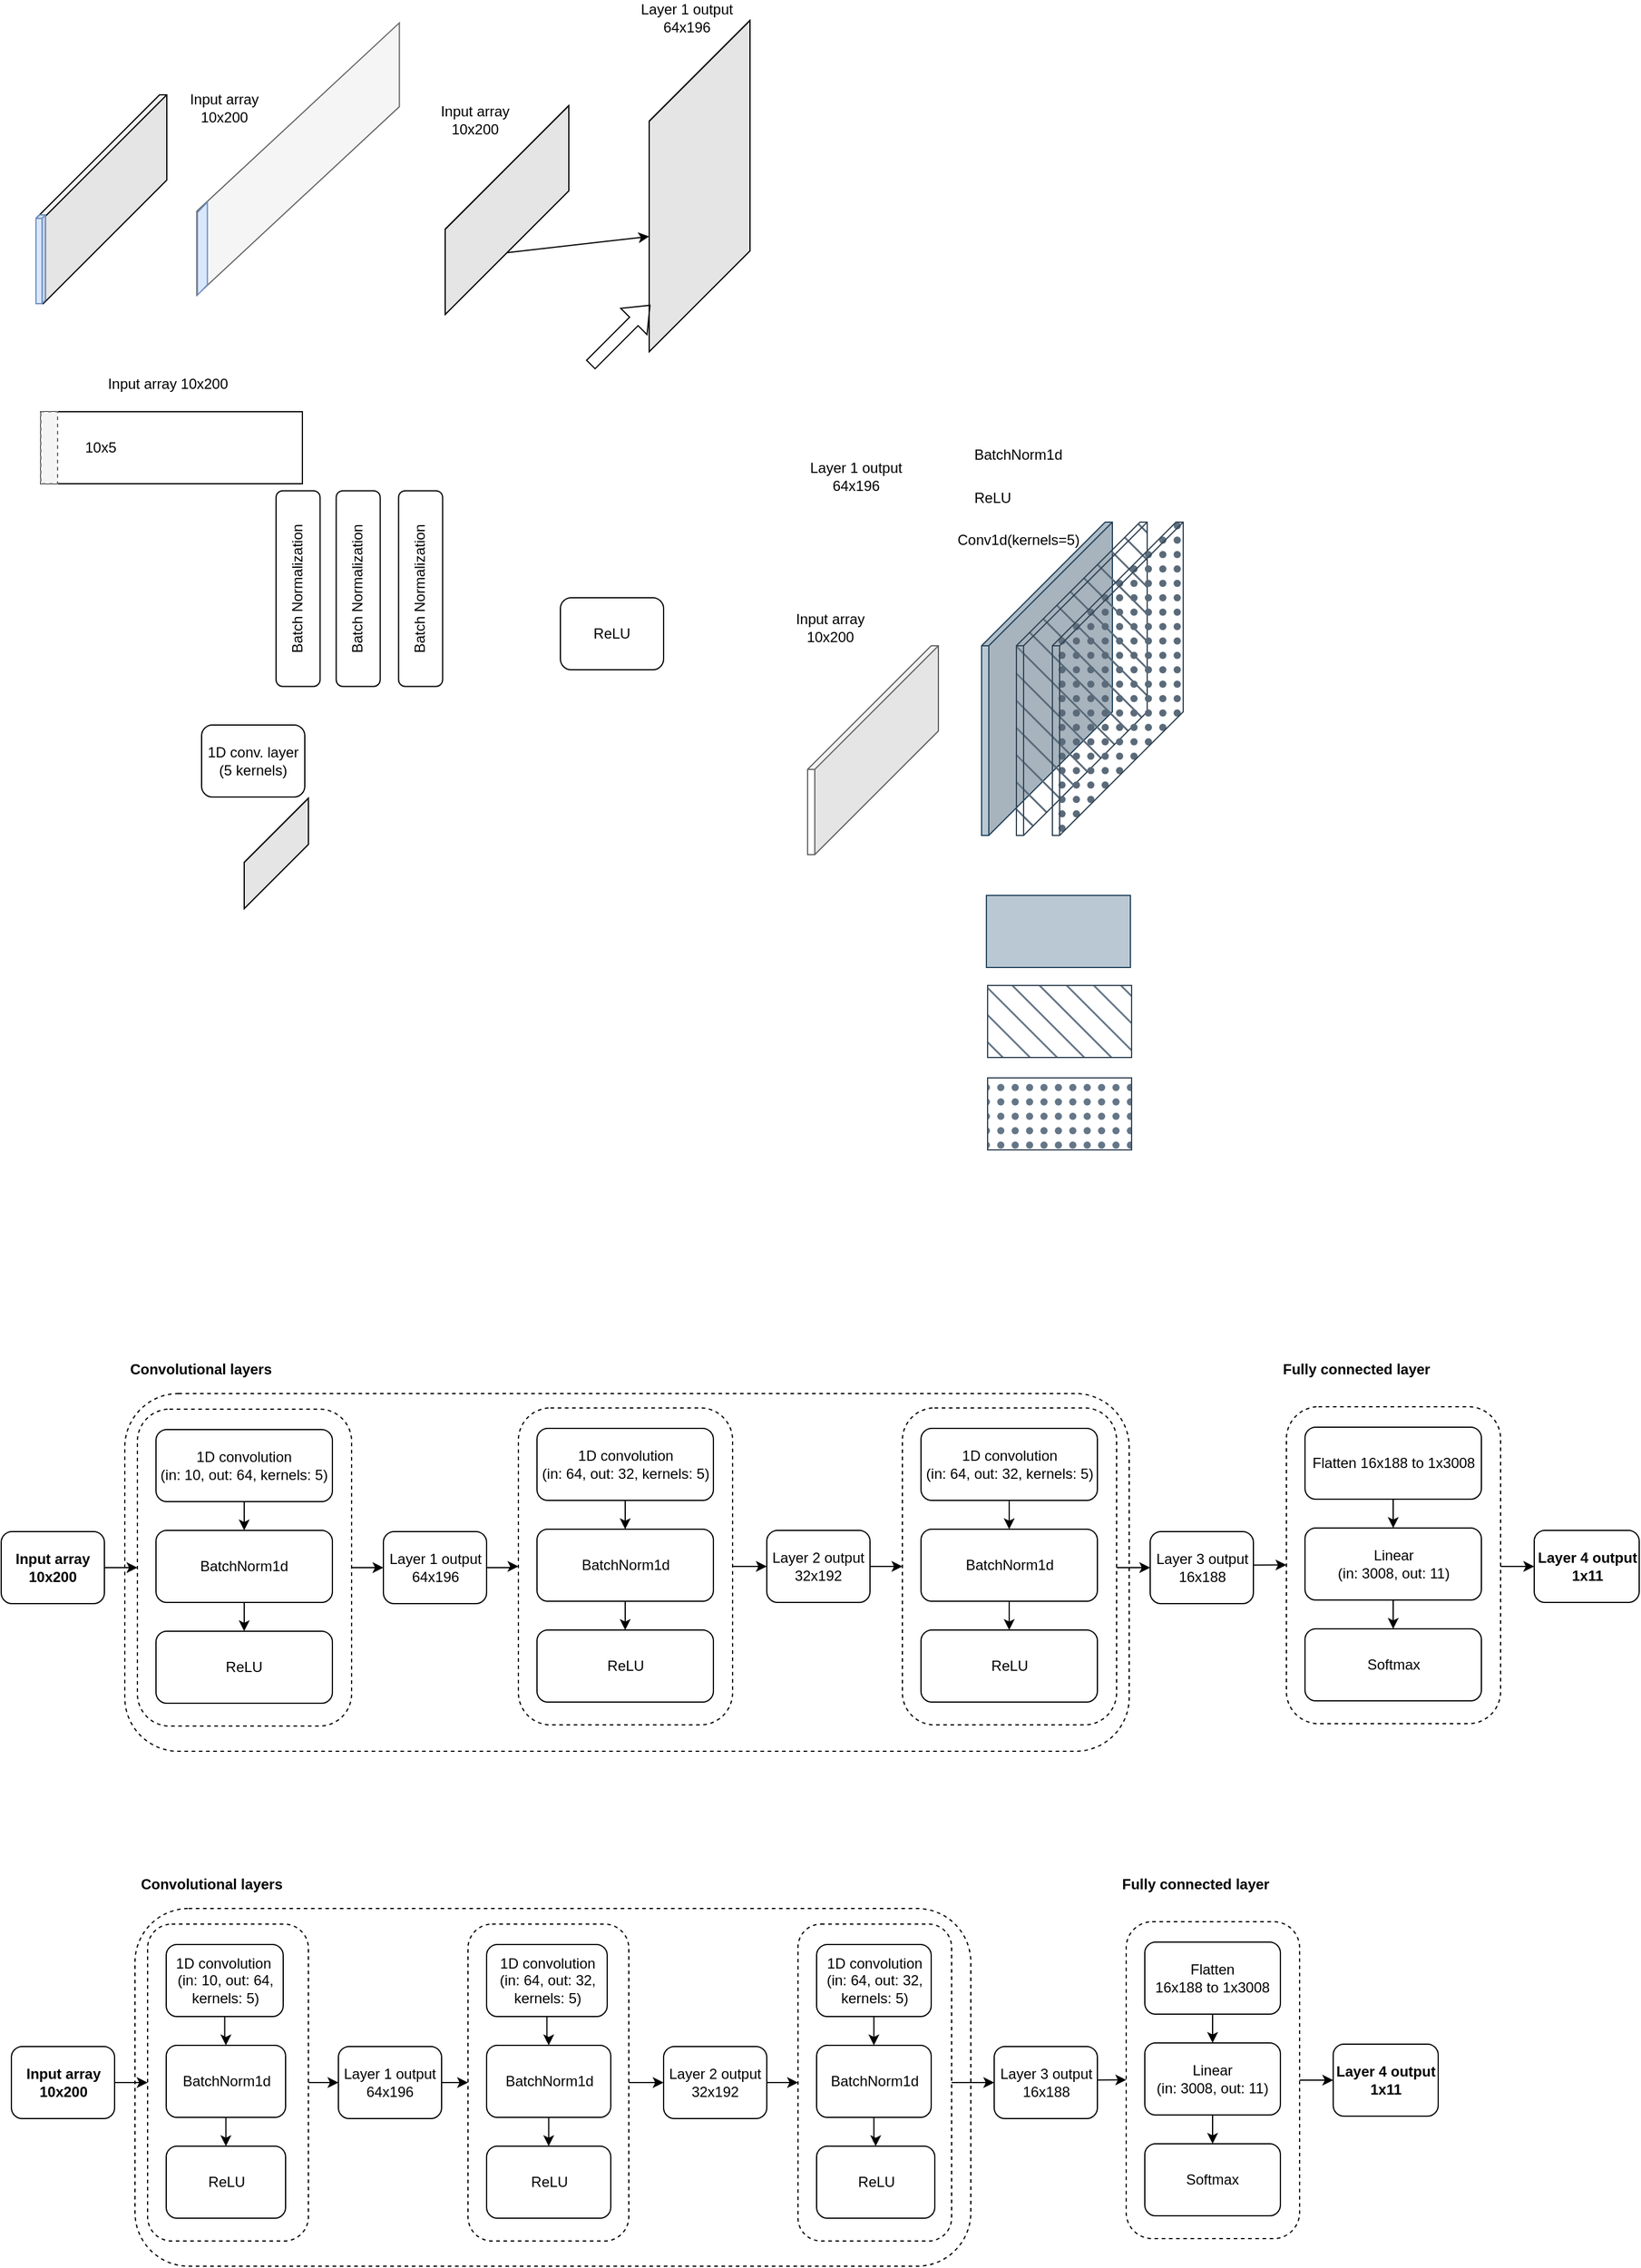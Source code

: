 <mxfile version="27.1.1">
  <diagram name="Page-1" id="Fx0gVlOb5-JGVxCxFE93">
    <mxGraphModel dx="1566" dy="1008" grid="0" gridSize="10" guides="1" tooltips="1" connect="1" arrows="1" fold="1" page="1" pageScale="1" pageWidth="850" pageHeight="1100" math="0" shadow="0">
      <root>
        <mxCell id="0" />
        <mxCell id="1" parent="0" />
        <mxCell id="86LHdU2vCGSLefOTwFRN-108" value="" style="rounded=1;whiteSpace=wrap;html=1;fillColor=none;dashed=1;" vertex="1" parent="1">
          <mxGeometry x="139" y="1188" width="837" height="298" as="geometry" />
        </mxCell>
        <mxCell id="86LHdU2vCGSLefOTwFRN-149" value="" style="rounded=1;whiteSpace=wrap;html=1;fillColor=none;dashed=1;" vertex="1" parent="1">
          <mxGeometry x="147.5" y="1617" width="696.5" height="298" as="geometry" />
        </mxCell>
        <mxCell id="86LHdU2vCGSLefOTwFRN-62" style="edgeStyle=orthogonalEdgeStyle;rounded=0;orthogonalLoop=1;jettySize=auto;html=1;" edge="1" parent="1" source="86LHdU2vCGSLefOTwFRN-57" target="86LHdU2vCGSLefOTwFRN-61">
          <mxGeometry relative="1" as="geometry" />
        </mxCell>
        <mxCell id="86LHdU2vCGSLefOTwFRN-57" value="" style="rounded=1;whiteSpace=wrap;html=1;fillColor=none;dashed=1;" vertex="1" parent="1">
          <mxGeometry x="149.5" y="1201" width="178.5" height="264" as="geometry" />
        </mxCell>
        <mxCell id="86LHdU2vCGSLefOTwFRN-22" value="" style="shape=parallelogram;perimeter=parallelogramPerimeter;whiteSpace=wrap;html=1;fixedSize=1;rotation=-90;flipH=1;size=156.924;fillColor=#f5f5f5;strokeColor=#666666;fontColor=#333333;" vertex="1" parent="1">
          <mxGeometry x="170.01" y="75.05" width="226.78" height="168.79" as="geometry" />
        </mxCell>
        <mxCell id="86LHdU2vCGSLefOTwFRN-1" value="" style="shape=cube;whiteSpace=wrap;html=1;boundedLbl=1;backgroundOutline=1;darkOpacity=0.05;darkOpacity2=0.1;flipH=1;size=103;" vertex="1" parent="1">
          <mxGeometry x="65" y="106" width="109" height="174" as="geometry" />
        </mxCell>
        <mxCell id="86LHdU2vCGSLefOTwFRN-5" value="Input array 10x200" style="text;html=1;align=center;verticalAlign=middle;whiteSpace=wrap;rounded=0;" vertex="1" parent="1">
          <mxGeometry x="192" y="102" width="60" height="30" as="geometry" />
        </mxCell>
        <mxCell id="86LHdU2vCGSLefOTwFRN-7" value="" style="rounded=0;whiteSpace=wrap;html=1;" vertex="1" parent="1">
          <mxGeometry x="69" y="370" width="218" height="60" as="geometry" />
        </mxCell>
        <mxCell id="86LHdU2vCGSLefOTwFRN-8" value="Input array 10x200" style="text;html=1;align=center;verticalAlign=middle;whiteSpace=wrap;rounded=0;" vertex="1" parent="1">
          <mxGeometry x="113" y="332" width="124" height="30" as="geometry" />
        </mxCell>
        <mxCell id="86LHdU2vCGSLefOTwFRN-10" value="" style="rounded=0;whiteSpace=wrap;html=1;dashed=1;fillColor=#f5f5f5;fontColor=#333333;strokeColor=#666666;" vertex="1" parent="1">
          <mxGeometry x="69" y="370" width="14" height="60" as="geometry" />
        </mxCell>
        <mxCell id="86LHdU2vCGSLefOTwFRN-15" value="10x5" style="text;html=1;align=center;verticalAlign=middle;whiteSpace=wrap;rounded=0;" vertex="1" parent="1">
          <mxGeometry x="89" y="385" width="60" height="30" as="geometry" />
        </mxCell>
        <mxCell id="86LHdU2vCGSLefOTwFRN-19" value="" style="shape=parallelogram;perimeter=parallelogramPerimeter;whiteSpace=wrap;html=1;fixedSize=1;rotation=-90;flipH=1;size=8.54;fillColor=#dae8fc;strokeColor=#6c8ebf;" vertex="1" parent="1">
          <mxGeometry x="165" y="230" width="77.38" height="8.25" as="geometry" />
        </mxCell>
        <mxCell id="86LHdU2vCGSLefOTwFRN-20" value="" style="shape=cube;whiteSpace=wrap;html=1;boundedLbl=1;backgroundOutline=1;darkOpacity=0.05;darkOpacity2=0.1;flipH=1;size=3;fillColor=#dae8fc;strokeColor=#6c8ebf;" vertex="1" parent="1">
          <mxGeometry x="65" y="206" width="8" height="74" as="geometry" />
        </mxCell>
        <mxCell id="86LHdU2vCGSLefOTwFRN-23" value="" style="shape=cube;whiteSpace=wrap;html=1;boundedLbl=1;backgroundOutline=1;darkOpacity=0.05;darkOpacity2=0.1;flipH=1;size=103;" vertex="1" parent="1">
          <mxGeometry x="406" y="115" width="103" height="174" as="geometry" />
        </mxCell>
        <mxCell id="86LHdU2vCGSLefOTwFRN-25" value="Input array 10x200" style="text;html=1;align=center;verticalAlign=middle;whiteSpace=wrap;rounded=0;" vertex="1" parent="1">
          <mxGeometry x="401" y="112" width="60" height="30" as="geometry" />
        </mxCell>
        <mxCell id="86LHdU2vCGSLefOTwFRN-26" value="1D conv. layer&lt;div&gt;(5 kernels)&lt;/div&gt;" style="rounded=1;whiteSpace=wrap;html=1;" vertex="1" parent="1">
          <mxGeometry x="203" y="631" width="86" height="60" as="geometry" />
        </mxCell>
        <mxCell id="86LHdU2vCGSLefOTwFRN-27" value="Batch Normalization" style="rounded=1;whiteSpace=wrap;html=1;rotation=-90;" vertex="1" parent="1">
          <mxGeometry x="201.9" y="499.01" width="163" height="36.66" as="geometry" />
        </mxCell>
        <mxCell id="86LHdU2vCGSLefOTwFRN-29" value="ReLU" style="rounded=1;whiteSpace=wrap;html=1;" vertex="1" parent="1">
          <mxGeometry x="502" y="525" width="86" height="60" as="geometry" />
        </mxCell>
        <mxCell id="86LHdU2vCGSLefOTwFRN-30" value="" style="shape=cube;whiteSpace=wrap;html=1;boundedLbl=1;backgroundOutline=1;darkOpacity=0.05;darkOpacity2=0.1;flipH=1;size=103;" vertex="1" parent="1">
          <mxGeometry x="576" y="44" width="84" height="276" as="geometry" />
        </mxCell>
        <mxCell id="86LHdU2vCGSLefOTwFRN-31" value="Layer 1 output 64x196" style="text;html=1;align=center;verticalAlign=middle;whiteSpace=wrap;rounded=0;" vertex="1" parent="1">
          <mxGeometry x="567" y="27" width="81" height="30" as="geometry" />
        </mxCell>
        <mxCell id="86LHdU2vCGSLefOTwFRN-32" value="" style="shape=cube;whiteSpace=wrap;html=1;boundedLbl=1;backgroundOutline=1;darkOpacity=0.05;darkOpacity2=0.1;flipH=1;size=103;" vertex="1" parent="1">
          <mxGeometry x="238.5" y="692" width="53.5" height="92" as="geometry" />
        </mxCell>
        <mxCell id="86LHdU2vCGSLefOTwFRN-33" value="" style="endArrow=classic;html=1;rounded=0;entryX=0;entryY=0;entryDx=84;entryDy=180;entryPerimeter=0;exitX=0;exitY=0;exitDx=51.5;exitDy=122.5;exitPerimeter=0;" edge="1" parent="1" source="86LHdU2vCGSLefOTwFRN-23" target="86LHdU2vCGSLefOTwFRN-30">
          <mxGeometry width="50" height="50" relative="1" as="geometry">
            <mxPoint x="527" y="331" as="sourcePoint" />
            <mxPoint x="577" y="281" as="targetPoint" />
          </mxGeometry>
        </mxCell>
        <mxCell id="86LHdU2vCGSLefOTwFRN-34" value="" style="shape=flexArrow;endArrow=classic;html=1;rounded=0;" edge="1" parent="1">
          <mxGeometry width="50" height="50" relative="1" as="geometry">
            <mxPoint x="527" y="331" as="sourcePoint" />
            <mxPoint x="577" y="281" as="targetPoint" />
          </mxGeometry>
        </mxCell>
        <mxCell id="86LHdU2vCGSLefOTwFRN-35" value="Batch Normalization" style="rounded=1;whiteSpace=wrap;html=1;rotation=-90;" vertex="1" parent="1">
          <mxGeometry x="252" y="499.01" width="163" height="36.66" as="geometry" />
        </mxCell>
        <mxCell id="86LHdU2vCGSLefOTwFRN-36" value="Batch Normalization" style="rounded=1;whiteSpace=wrap;html=1;rotation=-90;" vertex="1" parent="1">
          <mxGeometry x="304.0" y="499.01" width="163" height="36.66" as="geometry" />
        </mxCell>
        <mxCell id="86LHdU2vCGSLefOTwFRN-38" value="" style="shape=cube;whiteSpace=wrap;html=1;boundedLbl=1;backgroundOutline=1;darkOpacity=0.05;darkOpacity2=0.1;flipH=1;size=103;fillStyle=solid;fillColor=#bac8d3;strokeColor=#23445d;" vertex="1" parent="1">
          <mxGeometry x="853" y="462" width="109" height="261" as="geometry" />
        </mxCell>
        <mxCell id="86LHdU2vCGSLefOTwFRN-39" value="Input array 10x200" style="text;html=1;align=center;verticalAlign=middle;whiteSpace=wrap;rounded=0;" vertex="1" parent="1">
          <mxGeometry x="697" y="535" width="60" height="30" as="geometry" />
        </mxCell>
        <mxCell id="86LHdU2vCGSLefOTwFRN-40" value="Layer 1 output 64x196" style="text;html=1;align=center;verticalAlign=middle;whiteSpace=wrap;rounded=0;" vertex="1" parent="1">
          <mxGeometry x="708" y="409" width="81" height="30" as="geometry" />
        </mxCell>
        <mxCell id="86LHdU2vCGSLefOTwFRN-41" value="" style="shape=cube;whiteSpace=wrap;html=1;boundedLbl=1;backgroundOutline=1;darkOpacity=0.05;darkOpacity2=0.1;flipH=1;size=103;fillStyle=hatch;fillColor=#647687;strokeColor=#314354;fontColor=#ffffff;" vertex="1" parent="1">
          <mxGeometry x="882" y="462" width="109" height="261" as="geometry" />
        </mxCell>
        <mxCell id="86LHdU2vCGSLefOTwFRN-42" value="" style="shape=cube;whiteSpace=wrap;html=1;boundedLbl=1;backgroundOutline=1;darkOpacity=0.05;darkOpacity2=0.1;flipH=1;size=103;fillStyle=dots;fillColor=#647687;strokeColor=#314354;fontColor=#ffffff;" vertex="1" parent="1">
          <mxGeometry x="912" y="462" width="109" height="261" as="geometry" />
        </mxCell>
        <mxCell id="86LHdU2vCGSLefOTwFRN-37" value="" style="shape=cube;whiteSpace=wrap;html=1;boundedLbl=1;backgroundOutline=1;darkOpacity=0.05;darkOpacity2=0.1;flipH=1;size=103;fillColor=#FFFFFF;strokeColor=#666666;fontColor=#333333;shadow=0;" vertex="1" parent="1">
          <mxGeometry x="708" y="565" width="109" height="174" as="geometry" />
        </mxCell>
        <mxCell id="86LHdU2vCGSLefOTwFRN-44" value="" style="rounded=0;whiteSpace=wrap;html=1;fillStyle=auto;fillColor=#bac8d3;strokeColor=#23445d;" vertex="1" parent="1">
          <mxGeometry x="857" y="773" width="120" height="60" as="geometry" />
        </mxCell>
        <mxCell id="86LHdU2vCGSLefOTwFRN-45" value="" style="rounded=0;whiteSpace=wrap;html=1;fillStyle=hatch;fillColor=#647687;fontColor=#ffffff;strokeColor=#314354;flipH=1;" vertex="1" parent="1">
          <mxGeometry x="858" y="848" width="120" height="60" as="geometry" />
        </mxCell>
        <mxCell id="86LHdU2vCGSLefOTwFRN-46" value="" style="rounded=0;whiteSpace=wrap;html=1;fillStyle=dots;fillColor=#647687;fontColor=#ffffff;strokeColor=#314354;" vertex="1" parent="1">
          <mxGeometry x="858" y="925" width="120" height="60" as="geometry" />
        </mxCell>
        <mxCell id="86LHdU2vCGSLefOTwFRN-48" value="Conv1d(kernels=5)" style="text;html=1;align=left;verticalAlign=middle;whiteSpace=wrap;rounded=0;" vertex="1" parent="1">
          <mxGeometry x="831" y="462" width="81" height="30" as="geometry" />
        </mxCell>
        <mxCell id="86LHdU2vCGSLefOTwFRN-50" value="BatchNorm1d" style="text;html=1;align=left;verticalAlign=middle;whiteSpace=wrap;rounded=0;" vertex="1" parent="1">
          <mxGeometry x="845" y="391" width="81" height="30" as="geometry" />
        </mxCell>
        <mxCell id="86LHdU2vCGSLefOTwFRN-51" value="ReLU" style="text;html=1;align=left;verticalAlign=middle;whiteSpace=wrap;rounded=0;" vertex="1" parent="1">
          <mxGeometry x="845" y="427" width="81" height="30" as="geometry" />
        </mxCell>
        <mxCell id="86LHdU2vCGSLefOTwFRN-60" style="edgeStyle=orthogonalEdgeStyle;rounded=0;orthogonalLoop=1;jettySize=auto;html=1;entryX=0;entryY=0.5;entryDx=0;entryDy=0;" edge="1" parent="1" source="86LHdU2vCGSLefOTwFRN-53" target="86LHdU2vCGSLefOTwFRN-57">
          <mxGeometry relative="1" as="geometry" />
        </mxCell>
        <mxCell id="86LHdU2vCGSLefOTwFRN-53" value="Input array 10x200" style="rounded=1;whiteSpace=wrap;html=1;fontStyle=1" vertex="1" parent="1">
          <mxGeometry x="36" y="1303" width="86" height="60" as="geometry" />
        </mxCell>
        <mxCell id="86LHdU2vCGSLefOTwFRN-58" style="edgeStyle=orthogonalEdgeStyle;rounded=0;orthogonalLoop=1;jettySize=auto;html=1;" edge="1" parent="1" source="86LHdU2vCGSLefOTwFRN-54" target="86LHdU2vCGSLefOTwFRN-55">
          <mxGeometry relative="1" as="geometry" />
        </mxCell>
        <mxCell id="86LHdU2vCGSLefOTwFRN-54" value="1D convolution&lt;div&gt;(in: 10, out: 64, kernels: 5)&lt;/div&gt;" style="rounded=1;whiteSpace=wrap;html=1;" vertex="1" parent="1">
          <mxGeometry x="165" y="1218" width="147" height="60" as="geometry" />
        </mxCell>
        <mxCell id="86LHdU2vCGSLefOTwFRN-59" style="edgeStyle=orthogonalEdgeStyle;rounded=0;orthogonalLoop=1;jettySize=auto;html=1;" edge="1" parent="1" source="86LHdU2vCGSLefOTwFRN-55" target="86LHdU2vCGSLefOTwFRN-56">
          <mxGeometry relative="1" as="geometry" />
        </mxCell>
        <mxCell id="86LHdU2vCGSLefOTwFRN-55" value="&lt;span style=&quot;text-align: left;&quot;&gt;BatchNorm1d&lt;/span&gt;" style="rounded=1;whiteSpace=wrap;html=1;" vertex="1" parent="1">
          <mxGeometry x="165" y="1302" width="147" height="60" as="geometry" />
        </mxCell>
        <mxCell id="86LHdU2vCGSLefOTwFRN-56" value="ReLU" style="rounded=1;whiteSpace=wrap;html=1;" vertex="1" parent="1">
          <mxGeometry x="165" y="1386" width="147" height="60" as="geometry" />
        </mxCell>
        <mxCell id="86LHdU2vCGSLefOTwFRN-85" style="edgeStyle=orthogonalEdgeStyle;rounded=0;orthogonalLoop=1;jettySize=auto;html=1;entryX=0;entryY=0.5;entryDx=0;entryDy=0;" edge="1" parent="1" source="86LHdU2vCGSLefOTwFRN-61" target="86LHdU2vCGSLefOTwFRN-79">
          <mxGeometry relative="1" as="geometry" />
        </mxCell>
        <mxCell id="86LHdU2vCGSLefOTwFRN-61" value="Layer 1 output 64x196" style="rounded=1;whiteSpace=wrap;html=1;" vertex="1" parent="1">
          <mxGeometry x="354.5" y="1303" width="86" height="60" as="geometry" />
        </mxCell>
        <mxCell id="86LHdU2vCGSLefOTwFRN-77" value="Layer 2 output 32x192" style="rounded=1;whiteSpace=wrap;html=1;" vertex="1" parent="1">
          <mxGeometry x="674" y="1302" width="86" height="60" as="geometry" />
        </mxCell>
        <mxCell id="86LHdU2vCGSLefOTwFRN-86" style="edgeStyle=orthogonalEdgeStyle;rounded=0;orthogonalLoop=1;jettySize=auto;html=1;entryX=0;entryY=0.5;entryDx=0;entryDy=0;" edge="1" parent="1" source="86LHdU2vCGSLefOTwFRN-79" target="86LHdU2vCGSLefOTwFRN-77">
          <mxGeometry relative="1" as="geometry" />
        </mxCell>
        <mxCell id="86LHdU2vCGSLefOTwFRN-79" value="" style="rounded=1;whiteSpace=wrap;html=1;fillColor=none;dashed=1;" vertex="1" parent="1">
          <mxGeometry x="467" y="1200" width="178.5" height="264" as="geometry" />
        </mxCell>
        <mxCell id="86LHdU2vCGSLefOTwFRN-80" style="edgeStyle=orthogonalEdgeStyle;rounded=0;orthogonalLoop=1;jettySize=auto;html=1;" edge="1" parent="1" source="86LHdU2vCGSLefOTwFRN-81" target="86LHdU2vCGSLefOTwFRN-83">
          <mxGeometry relative="1" as="geometry" />
        </mxCell>
        <mxCell id="86LHdU2vCGSLefOTwFRN-81" value="1D convolution&lt;div&gt;(in: 64, out: 32, kernels: 5)&lt;/div&gt;" style="rounded=1;whiteSpace=wrap;html=1;" vertex="1" parent="1">
          <mxGeometry x="482.5" y="1217" width="147" height="60" as="geometry" />
        </mxCell>
        <mxCell id="86LHdU2vCGSLefOTwFRN-82" style="edgeStyle=orthogonalEdgeStyle;rounded=0;orthogonalLoop=1;jettySize=auto;html=1;" edge="1" parent="1" source="86LHdU2vCGSLefOTwFRN-83" target="86LHdU2vCGSLefOTwFRN-84">
          <mxGeometry relative="1" as="geometry" />
        </mxCell>
        <mxCell id="86LHdU2vCGSLefOTwFRN-83" value="&lt;span style=&quot;text-align: left;&quot;&gt;BatchNorm1d&lt;/span&gt;" style="rounded=1;whiteSpace=wrap;html=1;" vertex="1" parent="1">
          <mxGeometry x="482.5" y="1301" width="147" height="60" as="geometry" />
        </mxCell>
        <mxCell id="86LHdU2vCGSLefOTwFRN-84" value="ReLU" style="rounded=1;whiteSpace=wrap;html=1;" vertex="1" parent="1">
          <mxGeometry x="482.5" y="1385" width="147" height="60" as="geometry" />
        </mxCell>
        <mxCell id="86LHdU2vCGSLefOTwFRN-87" style="edgeStyle=orthogonalEdgeStyle;rounded=0;orthogonalLoop=1;jettySize=auto;html=1;entryX=0;entryY=0.5;entryDx=0;entryDy=0;exitX=1;exitY=0.5;exitDx=0;exitDy=0;" edge="1" parent="1" target="86LHdU2vCGSLefOTwFRN-88" source="86LHdU2vCGSLefOTwFRN-77">
          <mxGeometry relative="1" as="geometry">
            <mxPoint x="767" y="1334" as="sourcePoint" />
          </mxGeometry>
        </mxCell>
        <mxCell id="86LHdU2vCGSLefOTwFRN-88" value="" style="rounded=1;whiteSpace=wrap;html=1;fillColor=none;dashed=1;" vertex="1" parent="1">
          <mxGeometry x="787" y="1200" width="178.5" height="264" as="geometry" />
        </mxCell>
        <mxCell id="86LHdU2vCGSLefOTwFRN-89" style="edgeStyle=orthogonalEdgeStyle;rounded=0;orthogonalLoop=1;jettySize=auto;html=1;" edge="1" parent="1" source="86LHdU2vCGSLefOTwFRN-90" target="86LHdU2vCGSLefOTwFRN-92">
          <mxGeometry relative="1" as="geometry" />
        </mxCell>
        <mxCell id="86LHdU2vCGSLefOTwFRN-90" value="1D convolution&lt;div&gt;(in: 64, out: 32, kernels: 5)&lt;/div&gt;" style="rounded=1;whiteSpace=wrap;html=1;" vertex="1" parent="1">
          <mxGeometry x="802.5" y="1217" width="147" height="60" as="geometry" />
        </mxCell>
        <mxCell id="86LHdU2vCGSLefOTwFRN-91" style="edgeStyle=orthogonalEdgeStyle;rounded=0;orthogonalLoop=1;jettySize=auto;html=1;" edge="1" parent="1" source="86LHdU2vCGSLefOTwFRN-92" target="86LHdU2vCGSLefOTwFRN-93">
          <mxGeometry relative="1" as="geometry" />
        </mxCell>
        <mxCell id="86LHdU2vCGSLefOTwFRN-92" value="&lt;span style=&quot;text-align: left;&quot;&gt;BatchNorm1d&lt;/span&gt;" style="rounded=1;whiteSpace=wrap;html=1;" vertex="1" parent="1">
          <mxGeometry x="802.5" y="1301" width="147" height="60" as="geometry" />
        </mxCell>
        <mxCell id="86LHdU2vCGSLefOTwFRN-93" value="ReLU" style="rounded=1;whiteSpace=wrap;html=1;" vertex="1" parent="1">
          <mxGeometry x="802.5" y="1385" width="147" height="60" as="geometry" />
        </mxCell>
        <mxCell id="86LHdU2vCGSLefOTwFRN-95" value="Layer 3 output 16x188" style="rounded=1;whiteSpace=wrap;html=1;" vertex="1" parent="1">
          <mxGeometry x="993.5" y="1303" width="86" height="60" as="geometry" />
        </mxCell>
        <mxCell id="86LHdU2vCGSLefOTwFRN-96" style="edgeStyle=orthogonalEdgeStyle;rounded=0;orthogonalLoop=1;jettySize=auto;html=1;entryX=0;entryY=0.5;entryDx=0;entryDy=0;" edge="1" parent="1" target="86LHdU2vCGSLefOTwFRN-95">
          <mxGeometry relative="1" as="geometry">
            <mxPoint x="965.5" y="1333" as="sourcePoint" />
          </mxGeometry>
        </mxCell>
        <mxCell id="86LHdU2vCGSLefOTwFRN-99" style="edgeStyle=orthogonalEdgeStyle;rounded=0;orthogonalLoop=1;jettySize=auto;html=1;entryX=0;entryY=0.5;entryDx=0;entryDy=0;exitX=1.004;exitY=0.464;exitDx=0;exitDy=0;exitPerimeter=0;" edge="1" parent="1" target="86LHdU2vCGSLefOTwFRN-100" source="86LHdU2vCGSLefOTwFRN-95">
          <mxGeometry relative="1" as="geometry">
            <mxPoint x="1080" y="1331" as="sourcePoint" />
          </mxGeometry>
        </mxCell>
        <mxCell id="86LHdU2vCGSLefOTwFRN-100" value="" style="rounded=1;whiteSpace=wrap;html=1;fillColor=none;dashed=1;" vertex="1" parent="1">
          <mxGeometry x="1107" y="1199" width="178.5" height="264" as="geometry" />
        </mxCell>
        <mxCell id="86LHdU2vCGSLefOTwFRN-101" style="edgeStyle=orthogonalEdgeStyle;rounded=0;orthogonalLoop=1;jettySize=auto;html=1;" edge="1" parent="1" source="86LHdU2vCGSLefOTwFRN-102" target="86LHdU2vCGSLefOTwFRN-104">
          <mxGeometry relative="1" as="geometry" />
        </mxCell>
        <mxCell id="86LHdU2vCGSLefOTwFRN-102" value="Flatten 16x188 to 1x3008" style="rounded=1;whiteSpace=wrap;html=1;" vertex="1" parent="1">
          <mxGeometry x="1122.5" y="1216" width="147" height="60" as="geometry" />
        </mxCell>
        <mxCell id="86LHdU2vCGSLefOTwFRN-103" style="edgeStyle=orthogonalEdgeStyle;rounded=0;orthogonalLoop=1;jettySize=auto;html=1;" edge="1" parent="1" source="86LHdU2vCGSLefOTwFRN-104" target="86LHdU2vCGSLefOTwFRN-105">
          <mxGeometry relative="1" as="geometry" />
        </mxCell>
        <mxCell id="86LHdU2vCGSLefOTwFRN-104" value="Linear&lt;div&gt;(in: 3008, out: 11)&lt;/div&gt;" style="rounded=1;whiteSpace=wrap;html=1;" vertex="1" parent="1">
          <mxGeometry x="1122.5" y="1300" width="147" height="60" as="geometry" />
        </mxCell>
        <mxCell id="86LHdU2vCGSLefOTwFRN-105" value="Softmax" style="rounded=1;whiteSpace=wrap;html=1;" vertex="1" parent="1">
          <mxGeometry x="1122.5" y="1384" width="147" height="60" as="geometry" />
        </mxCell>
        <mxCell id="86LHdU2vCGSLefOTwFRN-106" value="Layer 4 output 1x11" style="rounded=1;whiteSpace=wrap;html=1;fontStyle=1" vertex="1" parent="1">
          <mxGeometry x="1313.5" y="1302" width="87.5" height="60" as="geometry" />
        </mxCell>
        <mxCell id="86LHdU2vCGSLefOTwFRN-107" style="edgeStyle=orthogonalEdgeStyle;rounded=0;orthogonalLoop=1;jettySize=auto;html=1;entryX=0;entryY=0.5;entryDx=0;entryDy=0;" edge="1" parent="1" target="86LHdU2vCGSLefOTwFRN-106">
          <mxGeometry relative="1" as="geometry">
            <mxPoint x="1285.5" y="1332" as="sourcePoint" />
          </mxGeometry>
        </mxCell>
        <mxCell id="86LHdU2vCGSLefOTwFRN-110" value="Convolutional layers" style="text;html=1;align=center;verticalAlign=middle;resizable=0;points=[];autosize=1;strokeColor=none;fillColor=none;fontStyle=1" vertex="1" parent="1">
          <mxGeometry x="139" y="1155" width="126" height="26" as="geometry" />
        </mxCell>
        <mxCell id="86LHdU2vCGSLefOTwFRN-111" value="Fully connected layer" style="text;html=1;align=center;verticalAlign=middle;resizable=0;points=[];autosize=1;strokeColor=none;fillColor=none;fontStyle=1" vertex="1" parent="1">
          <mxGeometry x="1099" y="1155" width="131" height="26" as="geometry" />
        </mxCell>
        <mxCell id="86LHdU2vCGSLefOTwFRN-112" style="edgeStyle=orthogonalEdgeStyle;rounded=0;orthogonalLoop=1;jettySize=auto;html=1;" edge="1" parent="1" source="86LHdU2vCGSLefOTwFRN-113" target="86LHdU2vCGSLefOTwFRN-122">
          <mxGeometry relative="1" as="geometry" />
        </mxCell>
        <mxCell id="86LHdU2vCGSLefOTwFRN-113" value="" style="rounded=1;whiteSpace=wrap;html=1;fillColor=none;dashed=1;" vertex="1" parent="1">
          <mxGeometry x="158" y="1630" width="134" height="264" as="geometry" />
        </mxCell>
        <mxCell id="86LHdU2vCGSLefOTwFRN-114" style="edgeStyle=orthogonalEdgeStyle;rounded=0;orthogonalLoop=1;jettySize=auto;html=1;entryX=0;entryY=0.5;entryDx=0;entryDy=0;" edge="1" parent="1" source="86LHdU2vCGSLefOTwFRN-115" target="86LHdU2vCGSLefOTwFRN-113">
          <mxGeometry relative="1" as="geometry" />
        </mxCell>
        <mxCell id="86LHdU2vCGSLefOTwFRN-115" value="Input array 10x200" style="rounded=1;whiteSpace=wrap;html=1;fontStyle=1" vertex="1" parent="1">
          <mxGeometry x="44.5" y="1732" width="86" height="60" as="geometry" />
        </mxCell>
        <mxCell id="86LHdU2vCGSLefOTwFRN-116" style="edgeStyle=orthogonalEdgeStyle;rounded=0;orthogonalLoop=1;jettySize=auto;html=1;" edge="1" parent="1" source="86LHdU2vCGSLefOTwFRN-117" target="86LHdU2vCGSLefOTwFRN-119">
          <mxGeometry relative="1" as="geometry" />
        </mxCell>
        <mxCell id="86LHdU2vCGSLefOTwFRN-117" value="1D convolution&amp;nbsp;&lt;br&gt;&lt;span style=&quot;background-color: transparent; color: light-dark(rgb(0, 0, 0), rgb(255, 255, 255));&quot;&gt;(in: 10, out: 64, &lt;br&gt;kernels: 5)&lt;/span&gt;" style="rounded=1;whiteSpace=wrap;html=1;" vertex="1" parent="1">
          <mxGeometry x="173.5" y="1647" width="97.5" height="60" as="geometry" />
        </mxCell>
        <mxCell id="86LHdU2vCGSLefOTwFRN-118" style="edgeStyle=orthogonalEdgeStyle;rounded=0;orthogonalLoop=1;jettySize=auto;html=1;" edge="1" parent="1" source="86LHdU2vCGSLefOTwFRN-119" target="86LHdU2vCGSLefOTwFRN-120">
          <mxGeometry relative="1" as="geometry" />
        </mxCell>
        <mxCell id="86LHdU2vCGSLefOTwFRN-119" value="&lt;span style=&quot;text-align: left;&quot;&gt;BatchNorm1d&lt;/span&gt;" style="rounded=1;whiteSpace=wrap;html=1;" vertex="1" parent="1">
          <mxGeometry x="173.5" y="1731" width="99.5" height="60" as="geometry" />
        </mxCell>
        <mxCell id="86LHdU2vCGSLefOTwFRN-120" value="ReLU" style="rounded=1;whiteSpace=wrap;html=1;" vertex="1" parent="1">
          <mxGeometry x="173.5" y="1815" width="99.5" height="60" as="geometry" />
        </mxCell>
        <mxCell id="86LHdU2vCGSLefOTwFRN-121" style="edgeStyle=orthogonalEdgeStyle;rounded=0;orthogonalLoop=1;jettySize=auto;html=1;entryX=0;entryY=0.5;entryDx=0;entryDy=0;" edge="1" parent="1" source="86LHdU2vCGSLefOTwFRN-122" target="86LHdU2vCGSLefOTwFRN-125">
          <mxGeometry relative="1" as="geometry" />
        </mxCell>
        <mxCell id="86LHdU2vCGSLefOTwFRN-122" value="Layer 1 output 64x196" style="rounded=1;whiteSpace=wrap;html=1;" vertex="1" parent="1">
          <mxGeometry x="317" y="1732" width="86" height="60" as="geometry" />
        </mxCell>
        <mxCell id="86LHdU2vCGSLefOTwFRN-123" value="Layer 2 output 32x192" style="rounded=1;whiteSpace=wrap;html=1;" vertex="1" parent="1">
          <mxGeometry x="588" y="1732" width="86" height="60" as="geometry" />
        </mxCell>
        <mxCell id="86LHdU2vCGSLefOTwFRN-124" style="edgeStyle=orthogonalEdgeStyle;rounded=0;orthogonalLoop=1;jettySize=auto;html=1;entryX=0;entryY=0.5;entryDx=0;entryDy=0;" edge="1" parent="1" source="86LHdU2vCGSLefOTwFRN-125" target="86LHdU2vCGSLefOTwFRN-123">
          <mxGeometry relative="1" as="geometry" />
        </mxCell>
        <mxCell id="86LHdU2vCGSLefOTwFRN-125" value="" style="rounded=1;whiteSpace=wrap;html=1;fillColor=none;dashed=1;" vertex="1" parent="1">
          <mxGeometry x="425" y="1630" width="134" height="264" as="geometry" />
        </mxCell>
        <mxCell id="86LHdU2vCGSLefOTwFRN-126" style="edgeStyle=orthogonalEdgeStyle;rounded=0;orthogonalLoop=1;jettySize=auto;html=1;" edge="1" parent="1" source="86LHdU2vCGSLefOTwFRN-127" target="86LHdU2vCGSLefOTwFRN-129">
          <mxGeometry relative="1" as="geometry" />
        </mxCell>
        <mxCell id="86LHdU2vCGSLefOTwFRN-127" value="1D convolution&lt;div&gt;(in: 64, out: 32, &lt;br&gt;kernels: 5)&lt;/div&gt;" style="rounded=1;whiteSpace=wrap;html=1;" vertex="1" parent="1">
          <mxGeometry x="440.5" y="1647" width="100.5" height="60" as="geometry" />
        </mxCell>
        <mxCell id="86LHdU2vCGSLefOTwFRN-128" style="edgeStyle=orthogonalEdgeStyle;rounded=0;orthogonalLoop=1;jettySize=auto;html=1;" edge="1" parent="1" source="86LHdU2vCGSLefOTwFRN-129" target="86LHdU2vCGSLefOTwFRN-130">
          <mxGeometry relative="1" as="geometry" />
        </mxCell>
        <mxCell id="86LHdU2vCGSLefOTwFRN-129" value="&lt;span style=&quot;text-align: left;&quot;&gt;BatchNorm1d&lt;/span&gt;" style="rounded=1;whiteSpace=wrap;html=1;" vertex="1" parent="1">
          <mxGeometry x="440.5" y="1731" width="103.5" height="60" as="geometry" />
        </mxCell>
        <mxCell id="86LHdU2vCGSLefOTwFRN-130" value="ReLU" style="rounded=1;whiteSpace=wrap;html=1;" vertex="1" parent="1">
          <mxGeometry x="440.5" y="1815" width="103.5" height="60" as="geometry" />
        </mxCell>
        <mxCell id="86LHdU2vCGSLefOTwFRN-131" style="edgeStyle=orthogonalEdgeStyle;rounded=0;orthogonalLoop=1;jettySize=auto;html=1;entryX=0;entryY=0.5;entryDx=0;entryDy=0;exitX=1;exitY=0.5;exitDx=0;exitDy=0;" edge="1" parent="1" source="86LHdU2vCGSLefOTwFRN-123" target="86LHdU2vCGSLefOTwFRN-132">
          <mxGeometry relative="1" as="geometry">
            <mxPoint x="775.5" y="1763" as="sourcePoint" />
          </mxGeometry>
        </mxCell>
        <mxCell id="86LHdU2vCGSLefOTwFRN-132" value="" style="rounded=1;whiteSpace=wrap;html=1;fillColor=none;dashed=1;" vertex="1" parent="1">
          <mxGeometry x="700" y="1630" width="128" height="264" as="geometry" />
        </mxCell>
        <mxCell id="86LHdU2vCGSLefOTwFRN-133" style="edgeStyle=orthogonalEdgeStyle;rounded=0;orthogonalLoop=1;jettySize=auto;html=1;" edge="1" parent="1" source="86LHdU2vCGSLefOTwFRN-134" target="86LHdU2vCGSLefOTwFRN-136">
          <mxGeometry relative="1" as="geometry" />
        </mxCell>
        <mxCell id="86LHdU2vCGSLefOTwFRN-134" value="1D convolution&lt;div&gt;(in: 64, out: 32, &lt;br&gt;kernels: 5)&lt;/div&gt;" style="rounded=1;whiteSpace=wrap;html=1;" vertex="1" parent="1">
          <mxGeometry x="715.5" y="1647" width="95.5" height="60" as="geometry" />
        </mxCell>
        <mxCell id="86LHdU2vCGSLefOTwFRN-135" style="edgeStyle=orthogonalEdgeStyle;rounded=0;orthogonalLoop=1;jettySize=auto;html=1;" edge="1" parent="1" source="86LHdU2vCGSLefOTwFRN-136" target="86LHdU2vCGSLefOTwFRN-137">
          <mxGeometry relative="1" as="geometry" />
        </mxCell>
        <mxCell id="86LHdU2vCGSLefOTwFRN-136" value="&lt;span style=&quot;text-align: left;&quot;&gt;BatchNorm1d&lt;/span&gt;" style="rounded=1;whiteSpace=wrap;html=1;" vertex="1" parent="1">
          <mxGeometry x="715.5" y="1731" width="95.5" height="60" as="geometry" />
        </mxCell>
        <mxCell id="86LHdU2vCGSLefOTwFRN-137" value="ReLU" style="rounded=1;whiteSpace=wrap;html=1;" vertex="1" parent="1">
          <mxGeometry x="715.5" y="1815" width="98.5" height="60" as="geometry" />
        </mxCell>
        <mxCell id="86LHdU2vCGSLefOTwFRN-138" value="Layer 3 output 16x188" style="rounded=1;whiteSpace=wrap;html=1;" vertex="1" parent="1">
          <mxGeometry x="863.5" y="1732" width="86" height="60" as="geometry" />
        </mxCell>
        <mxCell id="86LHdU2vCGSLefOTwFRN-139" style="edgeStyle=orthogonalEdgeStyle;rounded=0;orthogonalLoop=1;jettySize=auto;html=1;entryX=0;entryY=0.5;entryDx=0;entryDy=0;exitX=1;exitY=0.5;exitDx=0;exitDy=0;" edge="1" parent="1" target="86LHdU2vCGSLefOTwFRN-138" source="86LHdU2vCGSLefOTwFRN-132">
          <mxGeometry relative="1" as="geometry">
            <mxPoint x="974" y="1762" as="sourcePoint" />
          </mxGeometry>
        </mxCell>
        <mxCell id="86LHdU2vCGSLefOTwFRN-140" style="edgeStyle=orthogonalEdgeStyle;rounded=0;orthogonalLoop=1;jettySize=auto;html=1;entryX=0;entryY=0.5;entryDx=0;entryDy=0;exitX=1.004;exitY=0.464;exitDx=0;exitDy=0;exitPerimeter=0;" edge="1" parent="1" source="86LHdU2vCGSLefOTwFRN-138" target="86LHdU2vCGSLefOTwFRN-141">
          <mxGeometry relative="1" as="geometry">
            <mxPoint x="1088.5" y="1760" as="sourcePoint" />
          </mxGeometry>
        </mxCell>
        <mxCell id="86LHdU2vCGSLefOTwFRN-141" value="" style="rounded=1;whiteSpace=wrap;html=1;fillColor=none;dashed=1;" vertex="1" parent="1">
          <mxGeometry x="973.5" y="1628" width="144.5" height="264" as="geometry" />
        </mxCell>
        <mxCell id="86LHdU2vCGSLefOTwFRN-142" style="edgeStyle=orthogonalEdgeStyle;rounded=0;orthogonalLoop=1;jettySize=auto;html=1;" edge="1" parent="1" source="86LHdU2vCGSLefOTwFRN-143" target="86LHdU2vCGSLefOTwFRN-145">
          <mxGeometry relative="1" as="geometry" />
        </mxCell>
        <mxCell id="86LHdU2vCGSLefOTwFRN-143" value="Flatten &lt;br&gt;16x188 to 1x3008" style="rounded=1;whiteSpace=wrap;html=1;" vertex="1" parent="1">
          <mxGeometry x="989" y="1645" width="113" height="60" as="geometry" />
        </mxCell>
        <mxCell id="86LHdU2vCGSLefOTwFRN-144" style="edgeStyle=orthogonalEdgeStyle;rounded=0;orthogonalLoop=1;jettySize=auto;html=1;" edge="1" parent="1" source="86LHdU2vCGSLefOTwFRN-145" target="86LHdU2vCGSLefOTwFRN-146">
          <mxGeometry relative="1" as="geometry" />
        </mxCell>
        <mxCell id="86LHdU2vCGSLefOTwFRN-145" value="Linear&lt;div&gt;(in: 3008, out: 11)&lt;/div&gt;" style="rounded=1;whiteSpace=wrap;html=1;" vertex="1" parent="1">
          <mxGeometry x="989" y="1729" width="113" height="60" as="geometry" />
        </mxCell>
        <mxCell id="86LHdU2vCGSLefOTwFRN-146" value="Softmax" style="rounded=1;whiteSpace=wrap;html=1;" vertex="1" parent="1">
          <mxGeometry x="989" y="1813" width="113" height="60" as="geometry" />
        </mxCell>
        <mxCell id="86LHdU2vCGSLefOTwFRN-147" value="Layer 4 output 1x11" style="rounded=1;whiteSpace=wrap;html=1;fontStyle=1" vertex="1" parent="1">
          <mxGeometry x="1146" y="1730" width="87.5" height="60" as="geometry" />
        </mxCell>
        <mxCell id="86LHdU2vCGSLefOTwFRN-148" style="edgeStyle=orthogonalEdgeStyle;rounded=0;orthogonalLoop=1;jettySize=auto;html=1;entryX=0;entryY=0.5;entryDx=0;entryDy=0;exitX=1;exitY=0.5;exitDx=0;exitDy=0;" edge="1" parent="1" target="86LHdU2vCGSLefOTwFRN-147" source="86LHdU2vCGSLefOTwFRN-141">
          <mxGeometry relative="1" as="geometry">
            <mxPoint x="1152" y="1761" as="sourcePoint" />
          </mxGeometry>
        </mxCell>
        <mxCell id="86LHdU2vCGSLefOTwFRN-150" value="Convolutional layers" style="text;html=1;align=center;verticalAlign=middle;resizable=0;points=[];autosize=1;strokeColor=none;fillColor=none;fontStyle=1" vertex="1" parent="1">
          <mxGeometry x="147.5" y="1584" width="126" height="26" as="geometry" />
        </mxCell>
        <mxCell id="86LHdU2vCGSLefOTwFRN-151" value="Fully connected layer" style="text;html=1;align=center;verticalAlign=middle;resizable=0;points=[];autosize=1;strokeColor=none;fillColor=none;fontStyle=1" vertex="1" parent="1">
          <mxGeometry x="965.5" y="1584" width="131" height="26" as="geometry" />
        </mxCell>
      </root>
    </mxGraphModel>
  </diagram>
</mxfile>
